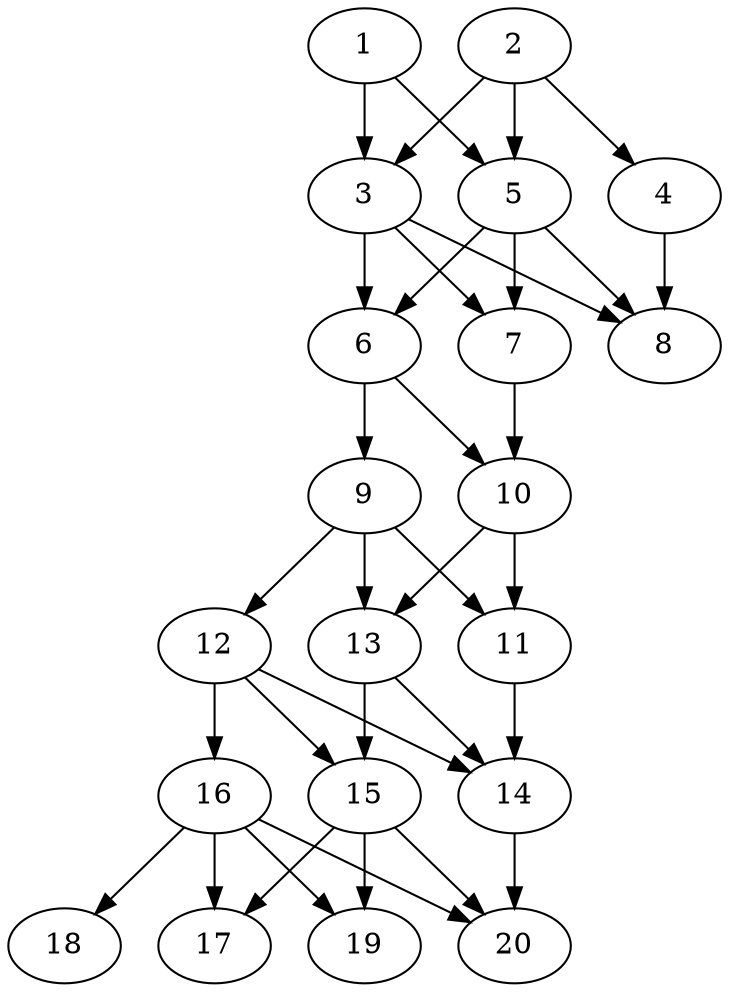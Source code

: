 // DAG automatically generated by daggen at Sat Jul 27 15:36:52 2019
// ./daggen --dot -n 20 --ccr 0.5 --fat 0.4 --regular 0.5 --density 0.8 --mindata 5242880 --maxdata 52428800 
digraph G {
  1 [size="52131840", alpha="0.19", expect_size="26065920"] 
  1 -> 3 [size ="26065920"]
  1 -> 5 [size ="26065920"]
  2 [size="27344896", alpha="0.03", expect_size="13672448"] 
  2 -> 3 [size ="13672448"]
  2 -> 4 [size ="13672448"]
  2 -> 5 [size ="13672448"]
  3 [size="79915008", alpha="0.19", expect_size="39957504"] 
  3 -> 6 [size ="39957504"]
  3 -> 7 [size ="39957504"]
  3 -> 8 [size ="39957504"]
  4 [size="16963584", alpha="0.08", expect_size="8481792"] 
  4 -> 8 [size ="8481792"]
  5 [size="77463552", alpha="0.12", expect_size="38731776"] 
  5 -> 6 [size ="38731776"]
  5 -> 7 [size ="38731776"]
  5 -> 8 [size ="38731776"]
  6 [size="35770368", alpha="0.13", expect_size="17885184"] 
  6 -> 9 [size ="17885184"]
  6 -> 10 [size ="17885184"]
  7 [size="85026816", alpha="0.04", expect_size="42513408"] 
  7 -> 10 [size ="42513408"]
  8 [size="63191040", alpha="0.02", expect_size="31595520"] 
  9 [size="93427712", alpha="0.15", expect_size="46713856"] 
  9 -> 11 [size ="46713856"]
  9 -> 12 [size ="46713856"]
  9 -> 13 [size ="46713856"]
  10 [size="43606016", alpha="0.08", expect_size="21803008"] 
  10 -> 11 [size ="21803008"]
  10 -> 13 [size ="21803008"]
  11 [size="29820928", alpha="0.09", expect_size="14910464"] 
  11 -> 14 [size ="14910464"]
  12 [size="24061952", alpha="0.15", expect_size="12030976"] 
  12 -> 14 [size ="12030976"]
  12 -> 15 [size ="12030976"]
  12 -> 16 [size ="12030976"]
  13 [size="39882752", alpha="0.02", expect_size="19941376"] 
  13 -> 14 [size ="19941376"]
  13 -> 15 [size ="19941376"]
  14 [size="37167104", alpha="0.17", expect_size="18583552"] 
  14 -> 20 [size ="18583552"]
  15 [size="75214848", alpha="0.02", expect_size="37607424"] 
  15 -> 17 [size ="37607424"]
  15 -> 19 [size ="37607424"]
  15 -> 20 [size ="37607424"]
  16 [size="36739072", alpha="0.01", expect_size="18369536"] 
  16 -> 17 [size ="18369536"]
  16 -> 18 [size ="18369536"]
  16 -> 19 [size ="18369536"]
  16 -> 20 [size ="18369536"]
  17 [size="99205120", alpha="0.07", expect_size="49602560"] 
  18 [size="23517184", alpha="0.16", expect_size="11758592"] 
  19 [size="34551808", alpha="0.16", expect_size="17275904"] 
  20 [size="103188480", alpha="0.12", expect_size="51594240"] 
}
